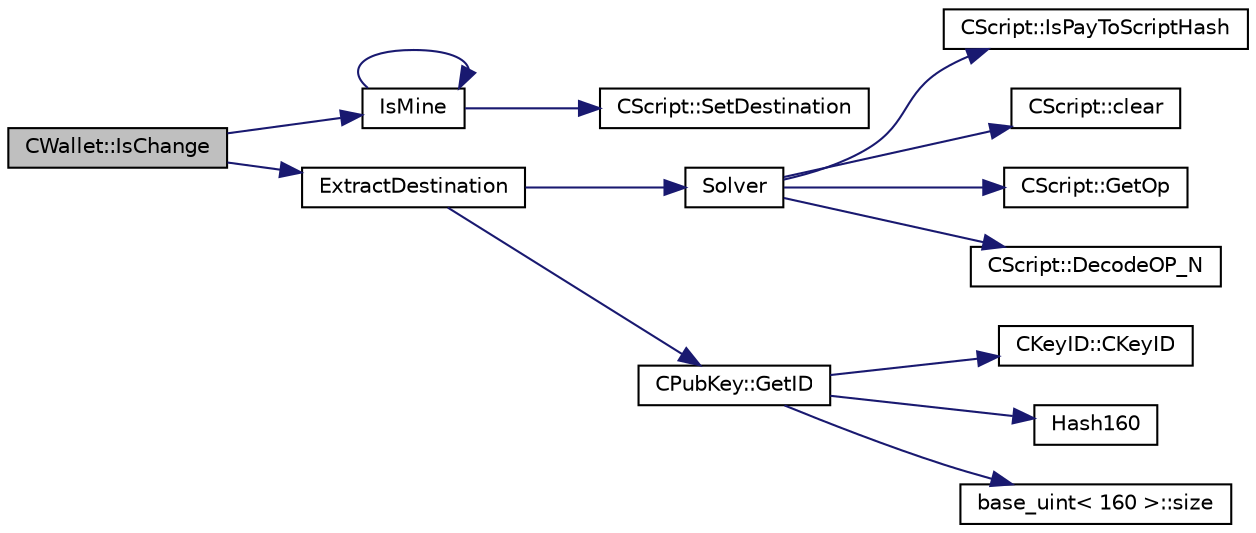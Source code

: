 digraph "CWallet::IsChange"
{
  edge [fontname="Helvetica",fontsize="10",labelfontname="Helvetica",labelfontsize="10"];
  node [fontname="Helvetica",fontsize="10",shape=record];
  rankdir="LR";
  Node2046 [label="CWallet::IsChange",height=0.2,width=0.4,color="black", fillcolor="grey75", style="filled", fontcolor="black"];
  Node2046 -> Node2047 [color="midnightblue",fontsize="10",style="solid",fontname="Helvetica"];
  Node2047 [label="IsMine",height=0.2,width=0.4,color="black", fillcolor="white", style="filled",URL="$dd/d0f/script_8cpp.html#adc59cf67d903c1ba1ef225561b85bfce"];
  Node2047 -> Node2048 [color="midnightblue",fontsize="10",style="solid",fontname="Helvetica"];
  Node2048 [label="CScript::SetDestination",height=0.2,width=0.4,color="black", fillcolor="white", style="filled",URL="$d9/d4b/class_c_script.html#ad1b5a9077241aa06116040c4f1b7c31e"];
  Node2047 -> Node2047 [color="midnightblue",fontsize="10",style="solid",fontname="Helvetica"];
  Node2046 -> Node2049 [color="midnightblue",fontsize="10",style="solid",fontname="Helvetica"];
  Node2049 [label="ExtractDestination",height=0.2,width=0.4,color="black", fillcolor="white", style="filled",URL="$dd/d0f/script_8cpp.html#a951f7e601746ae076afdf3169ecca2fc"];
  Node2049 -> Node2050 [color="midnightblue",fontsize="10",style="solid",fontname="Helvetica"];
  Node2050 [label="Solver",height=0.2,width=0.4,color="black", fillcolor="white", style="filled",URL="$dd/d0f/script_8cpp.html#a6ee6be50bff44464e905680c6fcee6dc"];
  Node2050 -> Node2051 [color="midnightblue",fontsize="10",style="solid",fontname="Helvetica"];
  Node2051 [label="CScript::IsPayToScriptHash",height=0.2,width=0.4,color="black", fillcolor="white", style="filled",URL="$d9/d4b/class_c_script.html#a0c3729c606d318923dc06f95d85a0971"];
  Node2050 -> Node2052 [color="midnightblue",fontsize="10",style="solid",fontname="Helvetica"];
  Node2052 [label="CScript::clear",height=0.2,width=0.4,color="black", fillcolor="white", style="filled",URL="$d9/d4b/class_c_script.html#a7b2baf842621f07c4939408acf63377c"];
  Node2050 -> Node2053 [color="midnightblue",fontsize="10",style="solid",fontname="Helvetica"];
  Node2053 [label="CScript::GetOp",height=0.2,width=0.4,color="black", fillcolor="white", style="filled",URL="$d9/d4b/class_c_script.html#a94635ed93d8d244ec3acfa83f9ecfe5f"];
  Node2050 -> Node2054 [color="midnightblue",fontsize="10",style="solid",fontname="Helvetica"];
  Node2054 [label="CScript::DecodeOP_N",height=0.2,width=0.4,color="black", fillcolor="white", style="filled",URL="$d9/d4b/class_c_script.html#a7f975fca06b3e9a17da8ba23c7647e2e"];
  Node2049 -> Node2055 [color="midnightblue",fontsize="10",style="solid",fontname="Helvetica"];
  Node2055 [label="CPubKey::GetID",height=0.2,width=0.4,color="black", fillcolor="white", style="filled",URL="$da/d4e/class_c_pub_key.html#a2675f7e6f72eff68e7a5227289feb021"];
  Node2055 -> Node2056 [color="midnightblue",fontsize="10",style="solid",fontname="Helvetica"];
  Node2056 [label="CKeyID::CKeyID",height=0.2,width=0.4,color="black", fillcolor="white", style="filled",URL="$dd/d88/class_c_key_i_d.html#a01dbd3c37820a2ffe89d106c6a7cf53d"];
  Node2055 -> Node2057 [color="midnightblue",fontsize="10",style="solid",fontname="Helvetica"];
  Node2057 [label="Hash160",height=0.2,width=0.4,color="black", fillcolor="white", style="filled",URL="$db/dfb/hash_8h.html#a4490f70ddae16e9e48460a0416a48a6b"];
  Node2055 -> Node2058 [color="midnightblue",fontsize="10",style="solid",fontname="Helvetica"];
  Node2058 [label="base_uint\< 160 \>::size",height=0.2,width=0.4,color="black", fillcolor="white", style="filled",URL="$da/df7/classbase__uint.html#a1f49b034e686269601ea89b0319b8004"];
}
